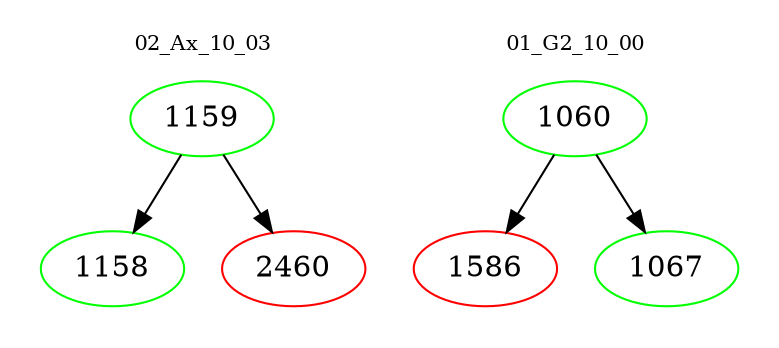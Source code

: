 digraph{
subgraph cluster_0 {
color = white
label = "02_Ax_10_03";
fontsize=10;
T0_1159 [label="1159", color="green"]
T0_1159 -> T0_1158 [color="black"]
T0_1158 [label="1158", color="green"]
T0_1159 -> T0_2460 [color="black"]
T0_2460 [label="2460", color="red"]
}
subgraph cluster_1 {
color = white
label = "01_G2_10_00";
fontsize=10;
T1_1060 [label="1060", color="green"]
T1_1060 -> T1_1586 [color="black"]
T1_1586 [label="1586", color="red"]
T1_1060 -> T1_1067 [color="black"]
T1_1067 [label="1067", color="green"]
}
}
